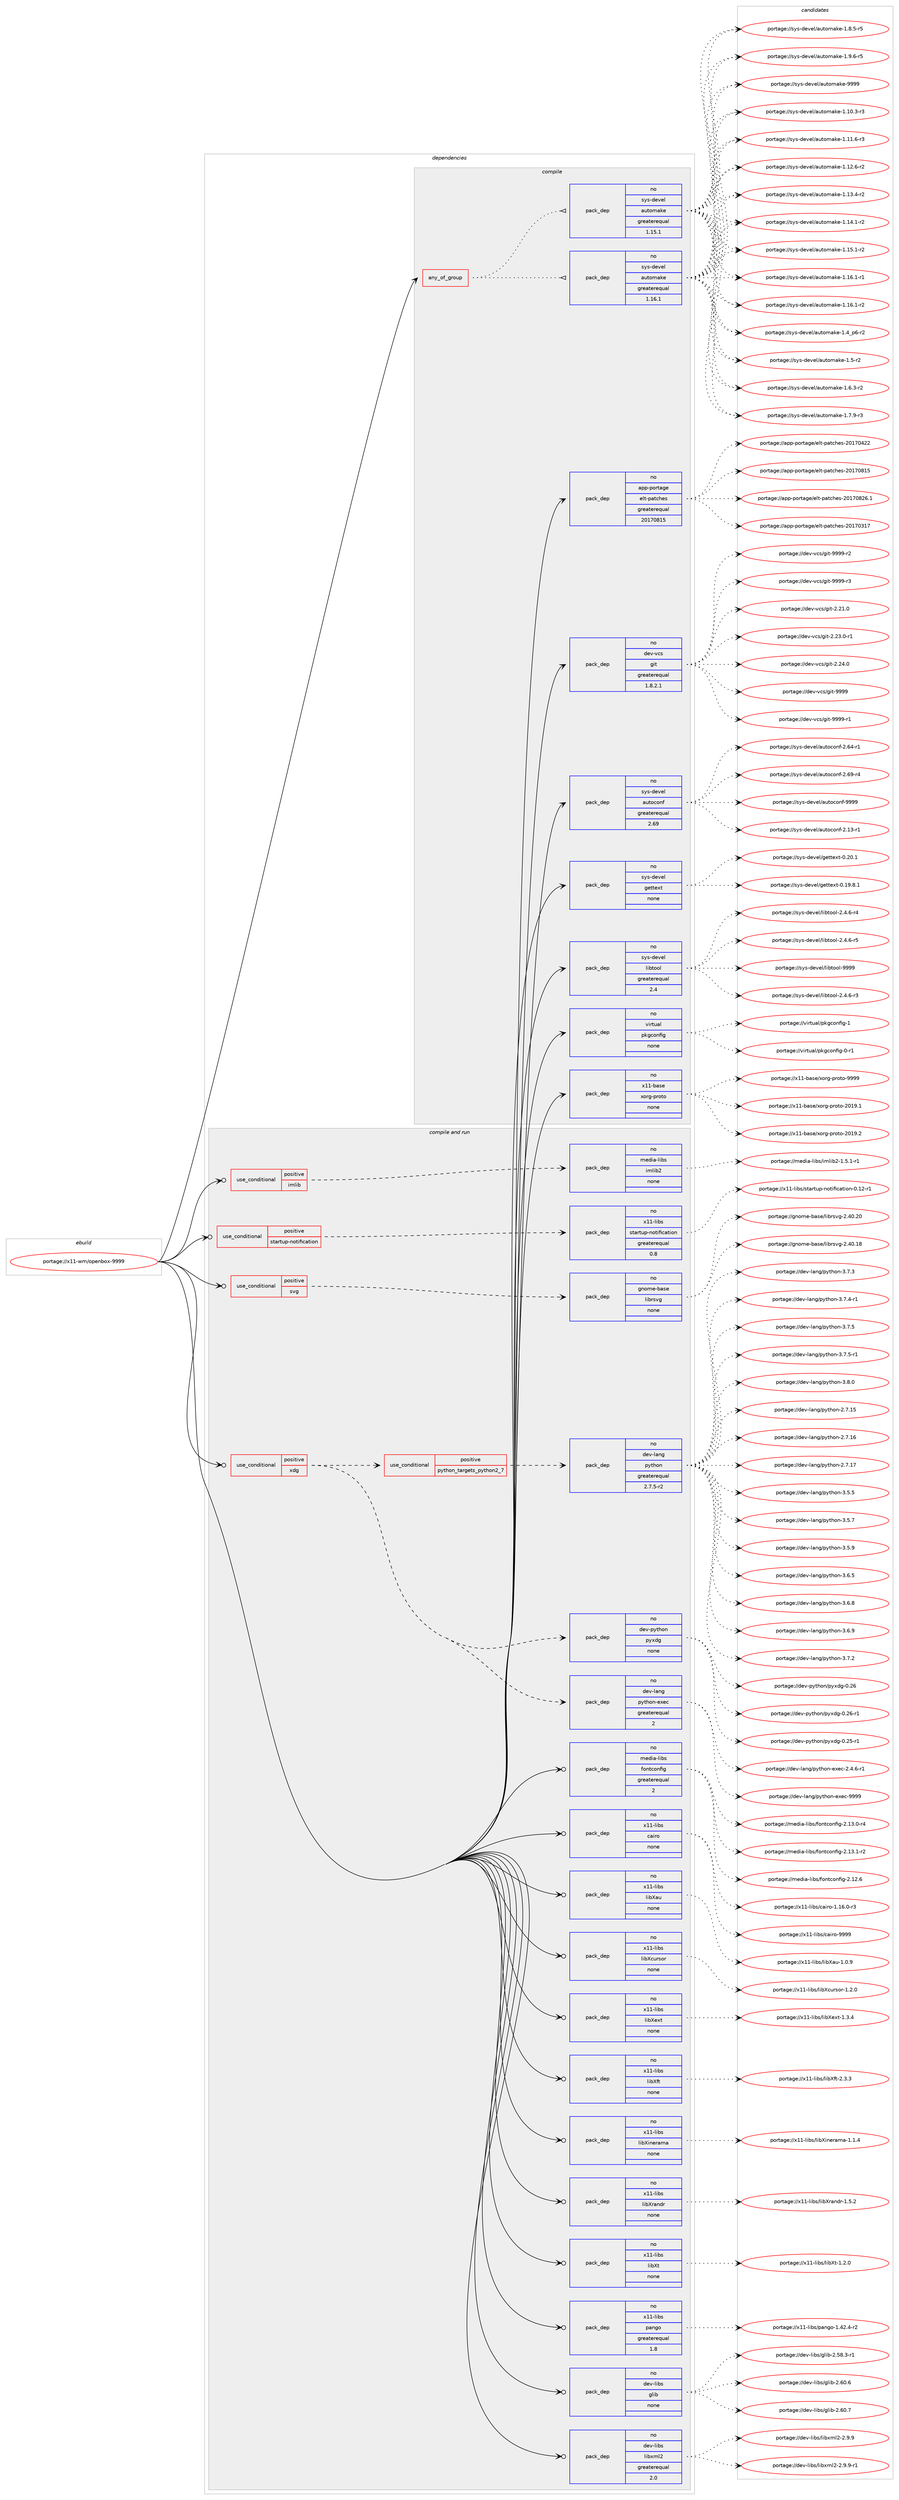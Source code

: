 digraph prolog {

# *************
# Graph options
# *************

newrank=true;
concentrate=true;
compound=true;
graph [rankdir=LR,fontname=Helvetica,fontsize=10,ranksep=1.5];#, ranksep=2.5, nodesep=0.2];
edge  [arrowhead=vee];
node  [fontname=Helvetica,fontsize=10];

# **********
# The ebuild
# **********

subgraph cluster_leftcol {
color=gray;
rank=same;
label=<<i>ebuild</i>>;
id [label="portage://x11-wm/openbox-9999", color=red, width=4, href="../x11-wm/openbox-9999.svg"];
}

# ****************
# The dependencies
# ****************

subgraph cluster_midcol {
color=gray;
label=<<i>dependencies</i>>;
subgraph cluster_compile {
fillcolor="#eeeeee";
style=filled;
label=<<i>compile</i>>;
subgraph any8053 {
dependency460485 [label=<<TABLE BORDER="0" CELLBORDER="1" CELLSPACING="0" CELLPADDING="4"><TR><TD CELLPADDING="10">any_of_group</TD></TR></TABLE>>, shape=none, color=red];subgraph pack342825 {
dependency460486 [label=<<TABLE BORDER="0" CELLBORDER="1" CELLSPACING="0" CELLPADDING="4" WIDTH="220"><TR><TD ROWSPAN="6" CELLPADDING="30">pack_dep</TD></TR><TR><TD WIDTH="110">no</TD></TR><TR><TD>sys-devel</TD></TR><TR><TD>automake</TD></TR><TR><TD>greaterequal</TD></TR><TR><TD>1.16.1</TD></TR></TABLE>>, shape=none, color=blue];
}
dependency460485:e -> dependency460486:w [weight=20,style="dotted",arrowhead="oinv"];
subgraph pack342826 {
dependency460487 [label=<<TABLE BORDER="0" CELLBORDER="1" CELLSPACING="0" CELLPADDING="4" WIDTH="220"><TR><TD ROWSPAN="6" CELLPADDING="30">pack_dep</TD></TR><TR><TD WIDTH="110">no</TD></TR><TR><TD>sys-devel</TD></TR><TR><TD>automake</TD></TR><TR><TD>greaterequal</TD></TR><TR><TD>1.15.1</TD></TR></TABLE>>, shape=none, color=blue];
}
dependency460485:e -> dependency460487:w [weight=20,style="dotted",arrowhead="oinv"];
}
id:e -> dependency460485:w [weight=20,style="solid",arrowhead="vee"];
subgraph pack342827 {
dependency460488 [label=<<TABLE BORDER="0" CELLBORDER="1" CELLSPACING="0" CELLPADDING="4" WIDTH="220"><TR><TD ROWSPAN="6" CELLPADDING="30">pack_dep</TD></TR><TR><TD WIDTH="110">no</TD></TR><TR><TD>app-portage</TD></TR><TR><TD>elt-patches</TD></TR><TR><TD>greaterequal</TD></TR><TR><TD>20170815</TD></TR></TABLE>>, shape=none, color=blue];
}
id:e -> dependency460488:w [weight=20,style="solid",arrowhead="vee"];
subgraph pack342828 {
dependency460489 [label=<<TABLE BORDER="0" CELLBORDER="1" CELLSPACING="0" CELLPADDING="4" WIDTH="220"><TR><TD ROWSPAN="6" CELLPADDING="30">pack_dep</TD></TR><TR><TD WIDTH="110">no</TD></TR><TR><TD>dev-vcs</TD></TR><TR><TD>git</TD></TR><TR><TD>greaterequal</TD></TR><TR><TD>1.8.2.1</TD></TR></TABLE>>, shape=none, color=blue];
}
id:e -> dependency460489:w [weight=20,style="solid",arrowhead="vee"];
subgraph pack342829 {
dependency460490 [label=<<TABLE BORDER="0" CELLBORDER="1" CELLSPACING="0" CELLPADDING="4" WIDTH="220"><TR><TD ROWSPAN="6" CELLPADDING="30">pack_dep</TD></TR><TR><TD WIDTH="110">no</TD></TR><TR><TD>sys-devel</TD></TR><TR><TD>autoconf</TD></TR><TR><TD>greaterequal</TD></TR><TR><TD>2.69</TD></TR></TABLE>>, shape=none, color=blue];
}
id:e -> dependency460490:w [weight=20,style="solid",arrowhead="vee"];
subgraph pack342830 {
dependency460491 [label=<<TABLE BORDER="0" CELLBORDER="1" CELLSPACING="0" CELLPADDING="4" WIDTH="220"><TR><TD ROWSPAN="6" CELLPADDING="30">pack_dep</TD></TR><TR><TD WIDTH="110">no</TD></TR><TR><TD>sys-devel</TD></TR><TR><TD>gettext</TD></TR><TR><TD>none</TD></TR><TR><TD></TD></TR></TABLE>>, shape=none, color=blue];
}
id:e -> dependency460491:w [weight=20,style="solid",arrowhead="vee"];
subgraph pack342831 {
dependency460492 [label=<<TABLE BORDER="0" CELLBORDER="1" CELLSPACING="0" CELLPADDING="4" WIDTH="220"><TR><TD ROWSPAN="6" CELLPADDING="30">pack_dep</TD></TR><TR><TD WIDTH="110">no</TD></TR><TR><TD>sys-devel</TD></TR><TR><TD>libtool</TD></TR><TR><TD>greaterequal</TD></TR><TR><TD>2.4</TD></TR></TABLE>>, shape=none, color=blue];
}
id:e -> dependency460492:w [weight=20,style="solid",arrowhead="vee"];
subgraph pack342832 {
dependency460493 [label=<<TABLE BORDER="0" CELLBORDER="1" CELLSPACING="0" CELLPADDING="4" WIDTH="220"><TR><TD ROWSPAN="6" CELLPADDING="30">pack_dep</TD></TR><TR><TD WIDTH="110">no</TD></TR><TR><TD>virtual</TD></TR><TR><TD>pkgconfig</TD></TR><TR><TD>none</TD></TR><TR><TD></TD></TR></TABLE>>, shape=none, color=blue];
}
id:e -> dependency460493:w [weight=20,style="solid",arrowhead="vee"];
subgraph pack342833 {
dependency460494 [label=<<TABLE BORDER="0" CELLBORDER="1" CELLSPACING="0" CELLPADDING="4" WIDTH="220"><TR><TD ROWSPAN="6" CELLPADDING="30">pack_dep</TD></TR><TR><TD WIDTH="110">no</TD></TR><TR><TD>x11-base</TD></TR><TR><TD>xorg-proto</TD></TR><TR><TD>none</TD></TR><TR><TD></TD></TR></TABLE>>, shape=none, color=blue];
}
id:e -> dependency460494:w [weight=20,style="solid",arrowhead="vee"];
}
subgraph cluster_compileandrun {
fillcolor="#eeeeee";
style=filled;
label=<<i>compile and run</i>>;
subgraph cond109311 {
dependency460495 [label=<<TABLE BORDER="0" CELLBORDER="1" CELLSPACING="0" CELLPADDING="4"><TR><TD ROWSPAN="3" CELLPADDING="10">use_conditional</TD></TR><TR><TD>positive</TD></TR><TR><TD>imlib</TD></TR></TABLE>>, shape=none, color=red];
subgraph pack342834 {
dependency460496 [label=<<TABLE BORDER="0" CELLBORDER="1" CELLSPACING="0" CELLPADDING="4" WIDTH="220"><TR><TD ROWSPAN="6" CELLPADDING="30">pack_dep</TD></TR><TR><TD WIDTH="110">no</TD></TR><TR><TD>media-libs</TD></TR><TR><TD>imlib2</TD></TR><TR><TD>none</TD></TR><TR><TD></TD></TR></TABLE>>, shape=none, color=blue];
}
dependency460495:e -> dependency460496:w [weight=20,style="dashed",arrowhead="vee"];
}
id:e -> dependency460495:w [weight=20,style="solid",arrowhead="odotvee"];
subgraph cond109312 {
dependency460497 [label=<<TABLE BORDER="0" CELLBORDER="1" CELLSPACING="0" CELLPADDING="4"><TR><TD ROWSPAN="3" CELLPADDING="10">use_conditional</TD></TR><TR><TD>positive</TD></TR><TR><TD>startup-notification</TD></TR></TABLE>>, shape=none, color=red];
subgraph pack342835 {
dependency460498 [label=<<TABLE BORDER="0" CELLBORDER="1" CELLSPACING="0" CELLPADDING="4" WIDTH="220"><TR><TD ROWSPAN="6" CELLPADDING="30">pack_dep</TD></TR><TR><TD WIDTH="110">no</TD></TR><TR><TD>x11-libs</TD></TR><TR><TD>startup-notification</TD></TR><TR><TD>greaterequal</TD></TR><TR><TD>0.8</TD></TR></TABLE>>, shape=none, color=blue];
}
dependency460497:e -> dependency460498:w [weight=20,style="dashed",arrowhead="vee"];
}
id:e -> dependency460497:w [weight=20,style="solid",arrowhead="odotvee"];
subgraph cond109313 {
dependency460499 [label=<<TABLE BORDER="0" CELLBORDER="1" CELLSPACING="0" CELLPADDING="4"><TR><TD ROWSPAN="3" CELLPADDING="10">use_conditional</TD></TR><TR><TD>positive</TD></TR><TR><TD>svg</TD></TR></TABLE>>, shape=none, color=red];
subgraph pack342836 {
dependency460500 [label=<<TABLE BORDER="0" CELLBORDER="1" CELLSPACING="0" CELLPADDING="4" WIDTH="220"><TR><TD ROWSPAN="6" CELLPADDING="30">pack_dep</TD></TR><TR><TD WIDTH="110">no</TD></TR><TR><TD>gnome-base</TD></TR><TR><TD>librsvg</TD></TR><TR><TD>none</TD></TR><TR><TD></TD></TR></TABLE>>, shape=none, color=blue];
}
dependency460499:e -> dependency460500:w [weight=20,style="dashed",arrowhead="vee"];
}
id:e -> dependency460499:w [weight=20,style="solid",arrowhead="odotvee"];
subgraph cond109314 {
dependency460501 [label=<<TABLE BORDER="0" CELLBORDER="1" CELLSPACING="0" CELLPADDING="4"><TR><TD ROWSPAN="3" CELLPADDING="10">use_conditional</TD></TR><TR><TD>positive</TD></TR><TR><TD>xdg</TD></TR></TABLE>>, shape=none, color=red];
subgraph cond109315 {
dependency460502 [label=<<TABLE BORDER="0" CELLBORDER="1" CELLSPACING="0" CELLPADDING="4"><TR><TD ROWSPAN="3" CELLPADDING="10">use_conditional</TD></TR><TR><TD>positive</TD></TR><TR><TD>python_targets_python2_7</TD></TR></TABLE>>, shape=none, color=red];
subgraph pack342837 {
dependency460503 [label=<<TABLE BORDER="0" CELLBORDER="1" CELLSPACING="0" CELLPADDING="4" WIDTH="220"><TR><TD ROWSPAN="6" CELLPADDING="30">pack_dep</TD></TR><TR><TD WIDTH="110">no</TD></TR><TR><TD>dev-lang</TD></TR><TR><TD>python</TD></TR><TR><TD>greaterequal</TD></TR><TR><TD>2.7.5-r2</TD></TR></TABLE>>, shape=none, color=blue];
}
dependency460502:e -> dependency460503:w [weight=20,style="dashed",arrowhead="vee"];
}
dependency460501:e -> dependency460502:w [weight=20,style="dashed",arrowhead="vee"];
subgraph pack342838 {
dependency460504 [label=<<TABLE BORDER="0" CELLBORDER="1" CELLSPACING="0" CELLPADDING="4" WIDTH="220"><TR><TD ROWSPAN="6" CELLPADDING="30">pack_dep</TD></TR><TR><TD WIDTH="110">no</TD></TR><TR><TD>dev-lang</TD></TR><TR><TD>python-exec</TD></TR><TR><TD>greaterequal</TD></TR><TR><TD>2</TD></TR></TABLE>>, shape=none, color=blue];
}
dependency460501:e -> dependency460504:w [weight=20,style="dashed",arrowhead="vee"];
subgraph pack342839 {
dependency460505 [label=<<TABLE BORDER="0" CELLBORDER="1" CELLSPACING="0" CELLPADDING="4" WIDTH="220"><TR><TD ROWSPAN="6" CELLPADDING="30">pack_dep</TD></TR><TR><TD WIDTH="110">no</TD></TR><TR><TD>dev-python</TD></TR><TR><TD>pyxdg</TD></TR><TR><TD>none</TD></TR><TR><TD></TD></TR></TABLE>>, shape=none, color=blue];
}
dependency460501:e -> dependency460505:w [weight=20,style="dashed",arrowhead="vee"];
}
id:e -> dependency460501:w [weight=20,style="solid",arrowhead="odotvee"];
subgraph pack342840 {
dependency460506 [label=<<TABLE BORDER="0" CELLBORDER="1" CELLSPACING="0" CELLPADDING="4" WIDTH="220"><TR><TD ROWSPAN="6" CELLPADDING="30">pack_dep</TD></TR><TR><TD WIDTH="110">no</TD></TR><TR><TD>dev-libs</TD></TR><TR><TD>glib</TD></TR><TR><TD>none</TD></TR><TR><TD></TD></TR></TABLE>>, shape=none, color=blue];
}
id:e -> dependency460506:w [weight=20,style="solid",arrowhead="odotvee"];
subgraph pack342841 {
dependency460507 [label=<<TABLE BORDER="0" CELLBORDER="1" CELLSPACING="0" CELLPADDING="4" WIDTH="220"><TR><TD ROWSPAN="6" CELLPADDING="30">pack_dep</TD></TR><TR><TD WIDTH="110">no</TD></TR><TR><TD>dev-libs</TD></TR><TR><TD>libxml2</TD></TR><TR><TD>greaterequal</TD></TR><TR><TD>2.0</TD></TR></TABLE>>, shape=none, color=blue];
}
id:e -> dependency460507:w [weight=20,style="solid",arrowhead="odotvee"];
subgraph pack342842 {
dependency460508 [label=<<TABLE BORDER="0" CELLBORDER="1" CELLSPACING="0" CELLPADDING="4" WIDTH="220"><TR><TD ROWSPAN="6" CELLPADDING="30">pack_dep</TD></TR><TR><TD WIDTH="110">no</TD></TR><TR><TD>media-libs</TD></TR><TR><TD>fontconfig</TD></TR><TR><TD>greaterequal</TD></TR><TR><TD>2</TD></TR></TABLE>>, shape=none, color=blue];
}
id:e -> dependency460508:w [weight=20,style="solid",arrowhead="odotvee"];
subgraph pack342843 {
dependency460509 [label=<<TABLE BORDER="0" CELLBORDER="1" CELLSPACING="0" CELLPADDING="4" WIDTH="220"><TR><TD ROWSPAN="6" CELLPADDING="30">pack_dep</TD></TR><TR><TD WIDTH="110">no</TD></TR><TR><TD>x11-libs</TD></TR><TR><TD>cairo</TD></TR><TR><TD>none</TD></TR><TR><TD></TD></TR></TABLE>>, shape=none, color=blue];
}
id:e -> dependency460509:w [weight=20,style="solid",arrowhead="odotvee"];
subgraph pack342844 {
dependency460510 [label=<<TABLE BORDER="0" CELLBORDER="1" CELLSPACING="0" CELLPADDING="4" WIDTH="220"><TR><TD ROWSPAN="6" CELLPADDING="30">pack_dep</TD></TR><TR><TD WIDTH="110">no</TD></TR><TR><TD>x11-libs</TD></TR><TR><TD>libXau</TD></TR><TR><TD>none</TD></TR><TR><TD></TD></TR></TABLE>>, shape=none, color=blue];
}
id:e -> dependency460510:w [weight=20,style="solid",arrowhead="odotvee"];
subgraph pack342845 {
dependency460511 [label=<<TABLE BORDER="0" CELLBORDER="1" CELLSPACING="0" CELLPADDING="4" WIDTH="220"><TR><TD ROWSPAN="6" CELLPADDING="30">pack_dep</TD></TR><TR><TD WIDTH="110">no</TD></TR><TR><TD>x11-libs</TD></TR><TR><TD>libXcursor</TD></TR><TR><TD>none</TD></TR><TR><TD></TD></TR></TABLE>>, shape=none, color=blue];
}
id:e -> dependency460511:w [weight=20,style="solid",arrowhead="odotvee"];
subgraph pack342846 {
dependency460512 [label=<<TABLE BORDER="0" CELLBORDER="1" CELLSPACING="0" CELLPADDING="4" WIDTH="220"><TR><TD ROWSPAN="6" CELLPADDING="30">pack_dep</TD></TR><TR><TD WIDTH="110">no</TD></TR><TR><TD>x11-libs</TD></TR><TR><TD>libXext</TD></TR><TR><TD>none</TD></TR><TR><TD></TD></TR></TABLE>>, shape=none, color=blue];
}
id:e -> dependency460512:w [weight=20,style="solid",arrowhead="odotvee"];
subgraph pack342847 {
dependency460513 [label=<<TABLE BORDER="0" CELLBORDER="1" CELLSPACING="0" CELLPADDING="4" WIDTH="220"><TR><TD ROWSPAN="6" CELLPADDING="30">pack_dep</TD></TR><TR><TD WIDTH="110">no</TD></TR><TR><TD>x11-libs</TD></TR><TR><TD>libXft</TD></TR><TR><TD>none</TD></TR><TR><TD></TD></TR></TABLE>>, shape=none, color=blue];
}
id:e -> dependency460513:w [weight=20,style="solid",arrowhead="odotvee"];
subgraph pack342848 {
dependency460514 [label=<<TABLE BORDER="0" CELLBORDER="1" CELLSPACING="0" CELLPADDING="4" WIDTH="220"><TR><TD ROWSPAN="6" CELLPADDING="30">pack_dep</TD></TR><TR><TD WIDTH="110">no</TD></TR><TR><TD>x11-libs</TD></TR><TR><TD>libXinerama</TD></TR><TR><TD>none</TD></TR><TR><TD></TD></TR></TABLE>>, shape=none, color=blue];
}
id:e -> dependency460514:w [weight=20,style="solid",arrowhead="odotvee"];
subgraph pack342849 {
dependency460515 [label=<<TABLE BORDER="0" CELLBORDER="1" CELLSPACING="0" CELLPADDING="4" WIDTH="220"><TR><TD ROWSPAN="6" CELLPADDING="30">pack_dep</TD></TR><TR><TD WIDTH="110">no</TD></TR><TR><TD>x11-libs</TD></TR><TR><TD>libXrandr</TD></TR><TR><TD>none</TD></TR><TR><TD></TD></TR></TABLE>>, shape=none, color=blue];
}
id:e -> dependency460515:w [weight=20,style="solid",arrowhead="odotvee"];
subgraph pack342850 {
dependency460516 [label=<<TABLE BORDER="0" CELLBORDER="1" CELLSPACING="0" CELLPADDING="4" WIDTH="220"><TR><TD ROWSPAN="6" CELLPADDING="30">pack_dep</TD></TR><TR><TD WIDTH="110">no</TD></TR><TR><TD>x11-libs</TD></TR><TR><TD>libXt</TD></TR><TR><TD>none</TD></TR><TR><TD></TD></TR></TABLE>>, shape=none, color=blue];
}
id:e -> dependency460516:w [weight=20,style="solid",arrowhead="odotvee"];
subgraph pack342851 {
dependency460517 [label=<<TABLE BORDER="0" CELLBORDER="1" CELLSPACING="0" CELLPADDING="4" WIDTH="220"><TR><TD ROWSPAN="6" CELLPADDING="30">pack_dep</TD></TR><TR><TD WIDTH="110">no</TD></TR><TR><TD>x11-libs</TD></TR><TR><TD>pango</TD></TR><TR><TD>greaterequal</TD></TR><TR><TD>1.8</TD></TR></TABLE>>, shape=none, color=blue];
}
id:e -> dependency460517:w [weight=20,style="solid",arrowhead="odotvee"];
}
subgraph cluster_run {
fillcolor="#eeeeee";
style=filled;
label=<<i>run</i>>;
}
}

# **************
# The candidates
# **************

subgraph cluster_choices {
rank=same;
color=gray;
label=<<i>candidates</i>>;

subgraph choice342825 {
color=black;
nodesep=1;
choiceportage11512111545100101118101108479711711611110997107101454946494846514511451 [label="portage://sys-devel/automake-1.10.3-r3", color=red, width=4,href="../sys-devel/automake-1.10.3-r3.svg"];
choiceportage11512111545100101118101108479711711611110997107101454946494946544511451 [label="portage://sys-devel/automake-1.11.6-r3", color=red, width=4,href="../sys-devel/automake-1.11.6-r3.svg"];
choiceportage11512111545100101118101108479711711611110997107101454946495046544511450 [label="portage://sys-devel/automake-1.12.6-r2", color=red, width=4,href="../sys-devel/automake-1.12.6-r2.svg"];
choiceportage11512111545100101118101108479711711611110997107101454946495146524511450 [label="portage://sys-devel/automake-1.13.4-r2", color=red, width=4,href="../sys-devel/automake-1.13.4-r2.svg"];
choiceportage11512111545100101118101108479711711611110997107101454946495246494511450 [label="portage://sys-devel/automake-1.14.1-r2", color=red, width=4,href="../sys-devel/automake-1.14.1-r2.svg"];
choiceportage11512111545100101118101108479711711611110997107101454946495346494511450 [label="portage://sys-devel/automake-1.15.1-r2", color=red, width=4,href="../sys-devel/automake-1.15.1-r2.svg"];
choiceportage11512111545100101118101108479711711611110997107101454946495446494511449 [label="portage://sys-devel/automake-1.16.1-r1", color=red, width=4,href="../sys-devel/automake-1.16.1-r1.svg"];
choiceportage11512111545100101118101108479711711611110997107101454946495446494511450 [label="portage://sys-devel/automake-1.16.1-r2", color=red, width=4,href="../sys-devel/automake-1.16.1-r2.svg"];
choiceportage115121115451001011181011084797117116111109971071014549465295112544511450 [label="portage://sys-devel/automake-1.4_p6-r2", color=red, width=4,href="../sys-devel/automake-1.4_p6-r2.svg"];
choiceportage11512111545100101118101108479711711611110997107101454946534511450 [label="portage://sys-devel/automake-1.5-r2", color=red, width=4,href="../sys-devel/automake-1.5-r2.svg"];
choiceportage115121115451001011181011084797117116111109971071014549465446514511450 [label="portage://sys-devel/automake-1.6.3-r2", color=red, width=4,href="../sys-devel/automake-1.6.3-r2.svg"];
choiceportage115121115451001011181011084797117116111109971071014549465546574511451 [label="portage://sys-devel/automake-1.7.9-r3", color=red, width=4,href="../sys-devel/automake-1.7.9-r3.svg"];
choiceportage115121115451001011181011084797117116111109971071014549465646534511453 [label="portage://sys-devel/automake-1.8.5-r5", color=red, width=4,href="../sys-devel/automake-1.8.5-r5.svg"];
choiceportage115121115451001011181011084797117116111109971071014549465746544511453 [label="portage://sys-devel/automake-1.9.6-r5", color=red, width=4,href="../sys-devel/automake-1.9.6-r5.svg"];
choiceportage115121115451001011181011084797117116111109971071014557575757 [label="portage://sys-devel/automake-9999", color=red, width=4,href="../sys-devel/automake-9999.svg"];
dependency460486:e -> choiceportage11512111545100101118101108479711711611110997107101454946494846514511451:w [style=dotted,weight="100"];
dependency460486:e -> choiceportage11512111545100101118101108479711711611110997107101454946494946544511451:w [style=dotted,weight="100"];
dependency460486:e -> choiceportage11512111545100101118101108479711711611110997107101454946495046544511450:w [style=dotted,weight="100"];
dependency460486:e -> choiceportage11512111545100101118101108479711711611110997107101454946495146524511450:w [style=dotted,weight="100"];
dependency460486:e -> choiceportage11512111545100101118101108479711711611110997107101454946495246494511450:w [style=dotted,weight="100"];
dependency460486:e -> choiceportage11512111545100101118101108479711711611110997107101454946495346494511450:w [style=dotted,weight="100"];
dependency460486:e -> choiceportage11512111545100101118101108479711711611110997107101454946495446494511449:w [style=dotted,weight="100"];
dependency460486:e -> choiceportage11512111545100101118101108479711711611110997107101454946495446494511450:w [style=dotted,weight="100"];
dependency460486:e -> choiceportage115121115451001011181011084797117116111109971071014549465295112544511450:w [style=dotted,weight="100"];
dependency460486:e -> choiceportage11512111545100101118101108479711711611110997107101454946534511450:w [style=dotted,weight="100"];
dependency460486:e -> choiceportage115121115451001011181011084797117116111109971071014549465446514511450:w [style=dotted,weight="100"];
dependency460486:e -> choiceportage115121115451001011181011084797117116111109971071014549465546574511451:w [style=dotted,weight="100"];
dependency460486:e -> choiceportage115121115451001011181011084797117116111109971071014549465646534511453:w [style=dotted,weight="100"];
dependency460486:e -> choiceportage115121115451001011181011084797117116111109971071014549465746544511453:w [style=dotted,weight="100"];
dependency460486:e -> choiceportage115121115451001011181011084797117116111109971071014557575757:w [style=dotted,weight="100"];
}
subgraph choice342826 {
color=black;
nodesep=1;
choiceportage11512111545100101118101108479711711611110997107101454946494846514511451 [label="portage://sys-devel/automake-1.10.3-r3", color=red, width=4,href="../sys-devel/automake-1.10.3-r3.svg"];
choiceportage11512111545100101118101108479711711611110997107101454946494946544511451 [label="portage://sys-devel/automake-1.11.6-r3", color=red, width=4,href="../sys-devel/automake-1.11.6-r3.svg"];
choiceportage11512111545100101118101108479711711611110997107101454946495046544511450 [label="portage://sys-devel/automake-1.12.6-r2", color=red, width=4,href="../sys-devel/automake-1.12.6-r2.svg"];
choiceportage11512111545100101118101108479711711611110997107101454946495146524511450 [label="portage://sys-devel/automake-1.13.4-r2", color=red, width=4,href="../sys-devel/automake-1.13.4-r2.svg"];
choiceportage11512111545100101118101108479711711611110997107101454946495246494511450 [label="portage://sys-devel/automake-1.14.1-r2", color=red, width=4,href="../sys-devel/automake-1.14.1-r2.svg"];
choiceportage11512111545100101118101108479711711611110997107101454946495346494511450 [label="portage://sys-devel/automake-1.15.1-r2", color=red, width=4,href="../sys-devel/automake-1.15.1-r2.svg"];
choiceportage11512111545100101118101108479711711611110997107101454946495446494511449 [label="portage://sys-devel/automake-1.16.1-r1", color=red, width=4,href="../sys-devel/automake-1.16.1-r1.svg"];
choiceportage11512111545100101118101108479711711611110997107101454946495446494511450 [label="portage://sys-devel/automake-1.16.1-r2", color=red, width=4,href="../sys-devel/automake-1.16.1-r2.svg"];
choiceportage115121115451001011181011084797117116111109971071014549465295112544511450 [label="portage://sys-devel/automake-1.4_p6-r2", color=red, width=4,href="../sys-devel/automake-1.4_p6-r2.svg"];
choiceportage11512111545100101118101108479711711611110997107101454946534511450 [label="portage://sys-devel/automake-1.5-r2", color=red, width=4,href="../sys-devel/automake-1.5-r2.svg"];
choiceportage115121115451001011181011084797117116111109971071014549465446514511450 [label="portage://sys-devel/automake-1.6.3-r2", color=red, width=4,href="../sys-devel/automake-1.6.3-r2.svg"];
choiceportage115121115451001011181011084797117116111109971071014549465546574511451 [label="portage://sys-devel/automake-1.7.9-r3", color=red, width=4,href="../sys-devel/automake-1.7.9-r3.svg"];
choiceportage115121115451001011181011084797117116111109971071014549465646534511453 [label="portage://sys-devel/automake-1.8.5-r5", color=red, width=4,href="../sys-devel/automake-1.8.5-r5.svg"];
choiceportage115121115451001011181011084797117116111109971071014549465746544511453 [label="portage://sys-devel/automake-1.9.6-r5", color=red, width=4,href="../sys-devel/automake-1.9.6-r5.svg"];
choiceportage115121115451001011181011084797117116111109971071014557575757 [label="portage://sys-devel/automake-9999", color=red, width=4,href="../sys-devel/automake-9999.svg"];
dependency460487:e -> choiceportage11512111545100101118101108479711711611110997107101454946494846514511451:w [style=dotted,weight="100"];
dependency460487:e -> choiceportage11512111545100101118101108479711711611110997107101454946494946544511451:w [style=dotted,weight="100"];
dependency460487:e -> choiceportage11512111545100101118101108479711711611110997107101454946495046544511450:w [style=dotted,weight="100"];
dependency460487:e -> choiceportage11512111545100101118101108479711711611110997107101454946495146524511450:w [style=dotted,weight="100"];
dependency460487:e -> choiceportage11512111545100101118101108479711711611110997107101454946495246494511450:w [style=dotted,weight="100"];
dependency460487:e -> choiceportage11512111545100101118101108479711711611110997107101454946495346494511450:w [style=dotted,weight="100"];
dependency460487:e -> choiceportage11512111545100101118101108479711711611110997107101454946495446494511449:w [style=dotted,weight="100"];
dependency460487:e -> choiceportage11512111545100101118101108479711711611110997107101454946495446494511450:w [style=dotted,weight="100"];
dependency460487:e -> choiceportage115121115451001011181011084797117116111109971071014549465295112544511450:w [style=dotted,weight="100"];
dependency460487:e -> choiceportage11512111545100101118101108479711711611110997107101454946534511450:w [style=dotted,weight="100"];
dependency460487:e -> choiceportage115121115451001011181011084797117116111109971071014549465446514511450:w [style=dotted,weight="100"];
dependency460487:e -> choiceportage115121115451001011181011084797117116111109971071014549465546574511451:w [style=dotted,weight="100"];
dependency460487:e -> choiceportage115121115451001011181011084797117116111109971071014549465646534511453:w [style=dotted,weight="100"];
dependency460487:e -> choiceportage115121115451001011181011084797117116111109971071014549465746544511453:w [style=dotted,weight="100"];
dependency460487:e -> choiceportage115121115451001011181011084797117116111109971071014557575757:w [style=dotted,weight="100"];
}
subgraph choice342827 {
color=black;
nodesep=1;
choiceportage97112112451121111141169710310147101108116451129711699104101115455048495548514955 [label="portage://app-portage/elt-patches-20170317", color=red, width=4,href="../app-portage/elt-patches-20170317.svg"];
choiceportage97112112451121111141169710310147101108116451129711699104101115455048495548525050 [label="portage://app-portage/elt-patches-20170422", color=red, width=4,href="../app-portage/elt-patches-20170422.svg"];
choiceportage97112112451121111141169710310147101108116451129711699104101115455048495548564953 [label="portage://app-portage/elt-patches-20170815", color=red, width=4,href="../app-portage/elt-patches-20170815.svg"];
choiceportage971121124511211111411697103101471011081164511297116991041011154550484955485650544649 [label="portage://app-portage/elt-patches-20170826.1", color=red, width=4,href="../app-portage/elt-patches-20170826.1.svg"];
dependency460488:e -> choiceportage97112112451121111141169710310147101108116451129711699104101115455048495548514955:w [style=dotted,weight="100"];
dependency460488:e -> choiceportage97112112451121111141169710310147101108116451129711699104101115455048495548525050:w [style=dotted,weight="100"];
dependency460488:e -> choiceportage97112112451121111141169710310147101108116451129711699104101115455048495548564953:w [style=dotted,weight="100"];
dependency460488:e -> choiceportage971121124511211111411697103101471011081164511297116991041011154550484955485650544649:w [style=dotted,weight="100"];
}
subgraph choice342828 {
color=black;
nodesep=1;
choiceportage10010111845118991154710310511645504650494648 [label="portage://dev-vcs/git-2.21.0", color=red, width=4,href="../dev-vcs/git-2.21.0.svg"];
choiceportage100101118451189911547103105116455046505146484511449 [label="portage://dev-vcs/git-2.23.0-r1", color=red, width=4,href="../dev-vcs/git-2.23.0-r1.svg"];
choiceportage10010111845118991154710310511645504650524648 [label="portage://dev-vcs/git-2.24.0", color=red, width=4,href="../dev-vcs/git-2.24.0.svg"];
choiceportage1001011184511899115471031051164557575757 [label="portage://dev-vcs/git-9999", color=red, width=4,href="../dev-vcs/git-9999.svg"];
choiceportage10010111845118991154710310511645575757574511449 [label="portage://dev-vcs/git-9999-r1", color=red, width=4,href="../dev-vcs/git-9999-r1.svg"];
choiceportage10010111845118991154710310511645575757574511450 [label="portage://dev-vcs/git-9999-r2", color=red, width=4,href="../dev-vcs/git-9999-r2.svg"];
choiceportage10010111845118991154710310511645575757574511451 [label="portage://dev-vcs/git-9999-r3", color=red, width=4,href="../dev-vcs/git-9999-r3.svg"];
dependency460489:e -> choiceportage10010111845118991154710310511645504650494648:w [style=dotted,weight="100"];
dependency460489:e -> choiceportage100101118451189911547103105116455046505146484511449:w [style=dotted,weight="100"];
dependency460489:e -> choiceportage10010111845118991154710310511645504650524648:w [style=dotted,weight="100"];
dependency460489:e -> choiceportage1001011184511899115471031051164557575757:w [style=dotted,weight="100"];
dependency460489:e -> choiceportage10010111845118991154710310511645575757574511449:w [style=dotted,weight="100"];
dependency460489:e -> choiceportage10010111845118991154710310511645575757574511450:w [style=dotted,weight="100"];
dependency460489:e -> choiceportage10010111845118991154710310511645575757574511451:w [style=dotted,weight="100"];
}
subgraph choice342829 {
color=black;
nodesep=1;
choiceportage1151211154510010111810110847971171161119911111010245504649514511449 [label="portage://sys-devel/autoconf-2.13-r1", color=red, width=4,href="../sys-devel/autoconf-2.13-r1.svg"];
choiceportage1151211154510010111810110847971171161119911111010245504654524511449 [label="portage://sys-devel/autoconf-2.64-r1", color=red, width=4,href="../sys-devel/autoconf-2.64-r1.svg"];
choiceportage1151211154510010111810110847971171161119911111010245504654574511452 [label="portage://sys-devel/autoconf-2.69-r4", color=red, width=4,href="../sys-devel/autoconf-2.69-r4.svg"];
choiceportage115121115451001011181011084797117116111991111101024557575757 [label="portage://sys-devel/autoconf-9999", color=red, width=4,href="../sys-devel/autoconf-9999.svg"];
dependency460490:e -> choiceportage1151211154510010111810110847971171161119911111010245504649514511449:w [style=dotted,weight="100"];
dependency460490:e -> choiceportage1151211154510010111810110847971171161119911111010245504654524511449:w [style=dotted,weight="100"];
dependency460490:e -> choiceportage1151211154510010111810110847971171161119911111010245504654574511452:w [style=dotted,weight="100"];
dependency460490:e -> choiceportage115121115451001011181011084797117116111991111101024557575757:w [style=dotted,weight="100"];
}
subgraph choice342830 {
color=black;
nodesep=1;
choiceportage1151211154510010111810110847103101116116101120116454846495746564649 [label="portage://sys-devel/gettext-0.19.8.1", color=red, width=4,href="../sys-devel/gettext-0.19.8.1.svg"];
choiceportage115121115451001011181011084710310111611610112011645484650484649 [label="portage://sys-devel/gettext-0.20.1", color=red, width=4,href="../sys-devel/gettext-0.20.1.svg"];
dependency460491:e -> choiceportage1151211154510010111810110847103101116116101120116454846495746564649:w [style=dotted,weight="100"];
dependency460491:e -> choiceportage115121115451001011181011084710310111611610112011645484650484649:w [style=dotted,weight="100"];
}
subgraph choice342831 {
color=black;
nodesep=1;
choiceportage1151211154510010111810110847108105981161111111084550465246544511451 [label="portage://sys-devel/libtool-2.4.6-r3", color=red, width=4,href="../sys-devel/libtool-2.4.6-r3.svg"];
choiceportage1151211154510010111810110847108105981161111111084550465246544511452 [label="portage://sys-devel/libtool-2.4.6-r4", color=red, width=4,href="../sys-devel/libtool-2.4.6-r4.svg"];
choiceportage1151211154510010111810110847108105981161111111084550465246544511453 [label="portage://sys-devel/libtool-2.4.6-r5", color=red, width=4,href="../sys-devel/libtool-2.4.6-r5.svg"];
choiceportage1151211154510010111810110847108105981161111111084557575757 [label="portage://sys-devel/libtool-9999", color=red, width=4,href="../sys-devel/libtool-9999.svg"];
dependency460492:e -> choiceportage1151211154510010111810110847108105981161111111084550465246544511451:w [style=dotted,weight="100"];
dependency460492:e -> choiceportage1151211154510010111810110847108105981161111111084550465246544511452:w [style=dotted,weight="100"];
dependency460492:e -> choiceportage1151211154510010111810110847108105981161111111084550465246544511453:w [style=dotted,weight="100"];
dependency460492:e -> choiceportage1151211154510010111810110847108105981161111111084557575757:w [style=dotted,weight="100"];
}
subgraph choice342832 {
color=black;
nodesep=1;
choiceportage11810511411611797108471121071039911111010210510345484511449 [label="portage://virtual/pkgconfig-0-r1", color=red, width=4,href="../virtual/pkgconfig-0-r1.svg"];
choiceportage1181051141161179710847112107103991111101021051034549 [label="portage://virtual/pkgconfig-1", color=red, width=4,href="../virtual/pkgconfig-1.svg"];
dependency460493:e -> choiceportage11810511411611797108471121071039911111010210510345484511449:w [style=dotted,weight="100"];
dependency460493:e -> choiceportage1181051141161179710847112107103991111101021051034549:w [style=dotted,weight="100"];
}
subgraph choice342833 {
color=black;
nodesep=1;
choiceportage1204949459897115101471201111141034511211411111611145504849574649 [label="portage://x11-base/xorg-proto-2019.1", color=red, width=4,href="../x11-base/xorg-proto-2019.1.svg"];
choiceportage1204949459897115101471201111141034511211411111611145504849574650 [label="portage://x11-base/xorg-proto-2019.2", color=red, width=4,href="../x11-base/xorg-proto-2019.2.svg"];
choiceportage120494945989711510147120111114103451121141111161114557575757 [label="portage://x11-base/xorg-proto-9999", color=red, width=4,href="../x11-base/xorg-proto-9999.svg"];
dependency460494:e -> choiceportage1204949459897115101471201111141034511211411111611145504849574649:w [style=dotted,weight="100"];
dependency460494:e -> choiceportage1204949459897115101471201111141034511211411111611145504849574650:w [style=dotted,weight="100"];
dependency460494:e -> choiceportage120494945989711510147120111114103451121141111161114557575757:w [style=dotted,weight="100"];
}
subgraph choice342834 {
color=black;
nodesep=1;
choiceportage1091011001059745108105981154710510910810598504549465346494511449 [label="portage://media-libs/imlib2-1.5.1-r1", color=red, width=4,href="../media-libs/imlib2-1.5.1-r1.svg"];
dependency460496:e -> choiceportage1091011001059745108105981154710510910810598504549465346494511449:w [style=dotted,weight="100"];
}
subgraph choice342835 {
color=black;
nodesep=1;
choiceportage12049494510810598115471151169711411611711245110111116105102105999711610511111045484649504511449 [label="portage://x11-libs/startup-notification-0.12-r1", color=red, width=4,href="../x11-libs/startup-notification-0.12-r1.svg"];
dependency460498:e -> choiceportage12049494510810598115471151169711411611711245110111116105102105999711610511111045484649504511449:w [style=dotted,weight="100"];
}
subgraph choice342836 {
color=black;
nodesep=1;
choiceportage10311011110910145989711510147108105981141151181034550465248464956 [label="portage://gnome-base/librsvg-2.40.18", color=red, width=4,href="../gnome-base/librsvg-2.40.18.svg"];
choiceportage10311011110910145989711510147108105981141151181034550465248465048 [label="portage://gnome-base/librsvg-2.40.20", color=red, width=4,href="../gnome-base/librsvg-2.40.20.svg"];
dependency460500:e -> choiceportage10311011110910145989711510147108105981141151181034550465248464956:w [style=dotted,weight="100"];
dependency460500:e -> choiceportage10311011110910145989711510147108105981141151181034550465248465048:w [style=dotted,weight="100"];
}
subgraph choice342837 {
color=black;
nodesep=1;
choiceportage10010111845108971101034711212111610411111045504655464953 [label="portage://dev-lang/python-2.7.15", color=red, width=4,href="../dev-lang/python-2.7.15.svg"];
choiceportage10010111845108971101034711212111610411111045504655464954 [label="portage://dev-lang/python-2.7.16", color=red, width=4,href="../dev-lang/python-2.7.16.svg"];
choiceportage10010111845108971101034711212111610411111045504655464955 [label="portage://dev-lang/python-2.7.17", color=red, width=4,href="../dev-lang/python-2.7.17.svg"];
choiceportage100101118451089711010347112121116104111110455146534653 [label="portage://dev-lang/python-3.5.5", color=red, width=4,href="../dev-lang/python-3.5.5.svg"];
choiceportage100101118451089711010347112121116104111110455146534655 [label="portage://dev-lang/python-3.5.7", color=red, width=4,href="../dev-lang/python-3.5.7.svg"];
choiceportage100101118451089711010347112121116104111110455146534657 [label="portage://dev-lang/python-3.5.9", color=red, width=4,href="../dev-lang/python-3.5.9.svg"];
choiceportage100101118451089711010347112121116104111110455146544653 [label="portage://dev-lang/python-3.6.5", color=red, width=4,href="../dev-lang/python-3.6.5.svg"];
choiceportage100101118451089711010347112121116104111110455146544656 [label="portage://dev-lang/python-3.6.8", color=red, width=4,href="../dev-lang/python-3.6.8.svg"];
choiceportage100101118451089711010347112121116104111110455146544657 [label="portage://dev-lang/python-3.6.9", color=red, width=4,href="../dev-lang/python-3.6.9.svg"];
choiceportage100101118451089711010347112121116104111110455146554650 [label="portage://dev-lang/python-3.7.2", color=red, width=4,href="../dev-lang/python-3.7.2.svg"];
choiceportage100101118451089711010347112121116104111110455146554651 [label="portage://dev-lang/python-3.7.3", color=red, width=4,href="../dev-lang/python-3.7.3.svg"];
choiceportage1001011184510897110103471121211161041111104551465546524511449 [label="portage://dev-lang/python-3.7.4-r1", color=red, width=4,href="../dev-lang/python-3.7.4-r1.svg"];
choiceportage100101118451089711010347112121116104111110455146554653 [label="portage://dev-lang/python-3.7.5", color=red, width=4,href="../dev-lang/python-3.7.5.svg"];
choiceportage1001011184510897110103471121211161041111104551465546534511449 [label="portage://dev-lang/python-3.7.5-r1", color=red, width=4,href="../dev-lang/python-3.7.5-r1.svg"];
choiceportage100101118451089711010347112121116104111110455146564648 [label="portage://dev-lang/python-3.8.0", color=red, width=4,href="../dev-lang/python-3.8.0.svg"];
dependency460503:e -> choiceportage10010111845108971101034711212111610411111045504655464953:w [style=dotted,weight="100"];
dependency460503:e -> choiceportage10010111845108971101034711212111610411111045504655464954:w [style=dotted,weight="100"];
dependency460503:e -> choiceportage10010111845108971101034711212111610411111045504655464955:w [style=dotted,weight="100"];
dependency460503:e -> choiceportage100101118451089711010347112121116104111110455146534653:w [style=dotted,weight="100"];
dependency460503:e -> choiceportage100101118451089711010347112121116104111110455146534655:w [style=dotted,weight="100"];
dependency460503:e -> choiceportage100101118451089711010347112121116104111110455146534657:w [style=dotted,weight="100"];
dependency460503:e -> choiceportage100101118451089711010347112121116104111110455146544653:w [style=dotted,weight="100"];
dependency460503:e -> choiceportage100101118451089711010347112121116104111110455146544656:w [style=dotted,weight="100"];
dependency460503:e -> choiceportage100101118451089711010347112121116104111110455146544657:w [style=dotted,weight="100"];
dependency460503:e -> choiceportage100101118451089711010347112121116104111110455146554650:w [style=dotted,weight="100"];
dependency460503:e -> choiceportage100101118451089711010347112121116104111110455146554651:w [style=dotted,weight="100"];
dependency460503:e -> choiceportage1001011184510897110103471121211161041111104551465546524511449:w [style=dotted,weight="100"];
dependency460503:e -> choiceportage100101118451089711010347112121116104111110455146554653:w [style=dotted,weight="100"];
dependency460503:e -> choiceportage1001011184510897110103471121211161041111104551465546534511449:w [style=dotted,weight="100"];
dependency460503:e -> choiceportage100101118451089711010347112121116104111110455146564648:w [style=dotted,weight="100"];
}
subgraph choice342838 {
color=black;
nodesep=1;
choiceportage10010111845108971101034711212111610411111045101120101994550465246544511449 [label="portage://dev-lang/python-exec-2.4.6-r1", color=red, width=4,href="../dev-lang/python-exec-2.4.6-r1.svg"];
choiceportage10010111845108971101034711212111610411111045101120101994557575757 [label="portage://dev-lang/python-exec-9999", color=red, width=4,href="../dev-lang/python-exec-9999.svg"];
dependency460504:e -> choiceportage10010111845108971101034711212111610411111045101120101994550465246544511449:w [style=dotted,weight="100"];
dependency460504:e -> choiceportage10010111845108971101034711212111610411111045101120101994557575757:w [style=dotted,weight="100"];
}
subgraph choice342839 {
color=black;
nodesep=1;
choiceportage100101118451121211161041111104711212112010010345484650534511449 [label="portage://dev-python/pyxdg-0.25-r1", color=red, width=4,href="../dev-python/pyxdg-0.25-r1.svg"];
choiceportage10010111845112121116104111110471121211201001034548465054 [label="portage://dev-python/pyxdg-0.26", color=red, width=4,href="../dev-python/pyxdg-0.26.svg"];
choiceportage100101118451121211161041111104711212112010010345484650544511449 [label="portage://dev-python/pyxdg-0.26-r1", color=red, width=4,href="../dev-python/pyxdg-0.26-r1.svg"];
dependency460505:e -> choiceportage100101118451121211161041111104711212112010010345484650534511449:w [style=dotted,weight="100"];
dependency460505:e -> choiceportage10010111845112121116104111110471121211201001034548465054:w [style=dotted,weight="100"];
dependency460505:e -> choiceportage100101118451121211161041111104711212112010010345484650544511449:w [style=dotted,weight="100"];
}
subgraph choice342840 {
color=black;
nodesep=1;
choiceportage10010111845108105981154710310810598455046535646514511449 [label="portage://dev-libs/glib-2.58.3-r1", color=red, width=4,href="../dev-libs/glib-2.58.3-r1.svg"];
choiceportage1001011184510810598115471031081059845504654484654 [label="portage://dev-libs/glib-2.60.6", color=red, width=4,href="../dev-libs/glib-2.60.6.svg"];
choiceportage1001011184510810598115471031081059845504654484655 [label="portage://dev-libs/glib-2.60.7", color=red, width=4,href="../dev-libs/glib-2.60.7.svg"];
dependency460506:e -> choiceportage10010111845108105981154710310810598455046535646514511449:w [style=dotted,weight="100"];
dependency460506:e -> choiceportage1001011184510810598115471031081059845504654484654:w [style=dotted,weight="100"];
dependency460506:e -> choiceportage1001011184510810598115471031081059845504654484655:w [style=dotted,weight="100"];
}
subgraph choice342841 {
color=black;
nodesep=1;
choiceportage1001011184510810598115471081059812010910850455046574657 [label="portage://dev-libs/libxml2-2.9.9", color=red, width=4,href="../dev-libs/libxml2-2.9.9.svg"];
choiceportage10010111845108105981154710810598120109108504550465746574511449 [label="portage://dev-libs/libxml2-2.9.9-r1", color=red, width=4,href="../dev-libs/libxml2-2.9.9-r1.svg"];
dependency460507:e -> choiceportage1001011184510810598115471081059812010910850455046574657:w [style=dotted,weight="100"];
dependency460507:e -> choiceportage10010111845108105981154710810598120109108504550465746574511449:w [style=dotted,weight="100"];
}
subgraph choice342842 {
color=black;
nodesep=1;
choiceportage109101100105974510810598115471021111101169911111010210510345504649504654 [label="portage://media-libs/fontconfig-2.12.6", color=red, width=4,href="../media-libs/fontconfig-2.12.6.svg"];
choiceportage1091011001059745108105981154710211111011699111110102105103455046495146484511452 [label="portage://media-libs/fontconfig-2.13.0-r4", color=red, width=4,href="../media-libs/fontconfig-2.13.0-r4.svg"];
choiceportage1091011001059745108105981154710211111011699111110102105103455046495146494511450 [label="portage://media-libs/fontconfig-2.13.1-r2", color=red, width=4,href="../media-libs/fontconfig-2.13.1-r2.svg"];
dependency460508:e -> choiceportage109101100105974510810598115471021111101169911111010210510345504649504654:w [style=dotted,weight="100"];
dependency460508:e -> choiceportage1091011001059745108105981154710211111011699111110102105103455046495146484511452:w [style=dotted,weight="100"];
dependency460508:e -> choiceportage1091011001059745108105981154710211111011699111110102105103455046495146494511450:w [style=dotted,weight="100"];
}
subgraph choice342843 {
color=black;
nodesep=1;
choiceportage12049494510810598115479997105114111454946495446484511451 [label="portage://x11-libs/cairo-1.16.0-r3", color=red, width=4,href="../x11-libs/cairo-1.16.0-r3.svg"];
choiceportage120494945108105981154799971051141114557575757 [label="portage://x11-libs/cairo-9999", color=red, width=4,href="../x11-libs/cairo-9999.svg"];
dependency460509:e -> choiceportage12049494510810598115479997105114111454946495446484511451:w [style=dotted,weight="100"];
dependency460509:e -> choiceportage120494945108105981154799971051141114557575757:w [style=dotted,weight="100"];
}
subgraph choice342844 {
color=black;
nodesep=1;
choiceportage1204949451081059811547108105988897117454946484657 [label="portage://x11-libs/libXau-1.0.9", color=red, width=4,href="../x11-libs/libXau-1.0.9.svg"];
dependency460510:e -> choiceportage1204949451081059811547108105988897117454946484657:w [style=dotted,weight="100"];
}
subgraph choice342845 {
color=black;
nodesep=1;
choiceportage1204949451081059811547108105988899117114115111114454946504648 [label="portage://x11-libs/libXcursor-1.2.0", color=red, width=4,href="../x11-libs/libXcursor-1.2.0.svg"];
dependency460511:e -> choiceportage1204949451081059811547108105988899117114115111114454946504648:w [style=dotted,weight="100"];
}
subgraph choice342846 {
color=black;
nodesep=1;
choiceportage12049494510810598115471081059888101120116454946514652 [label="portage://x11-libs/libXext-1.3.4", color=red, width=4,href="../x11-libs/libXext-1.3.4.svg"];
dependency460512:e -> choiceportage12049494510810598115471081059888101120116454946514652:w [style=dotted,weight="100"];
}
subgraph choice342847 {
color=black;
nodesep=1;
choiceportage12049494510810598115471081059888102116455046514651 [label="portage://x11-libs/libXft-2.3.3", color=red, width=4,href="../x11-libs/libXft-2.3.3.svg"];
dependency460513:e -> choiceportage12049494510810598115471081059888102116455046514651:w [style=dotted,weight="100"];
}
subgraph choice342848 {
color=black;
nodesep=1;
choiceportage120494945108105981154710810598881051101011149710997454946494652 [label="portage://x11-libs/libXinerama-1.1.4", color=red, width=4,href="../x11-libs/libXinerama-1.1.4.svg"];
dependency460514:e -> choiceportage120494945108105981154710810598881051101011149710997454946494652:w [style=dotted,weight="100"];
}
subgraph choice342849 {
color=black;
nodesep=1;
choiceportage1204949451081059811547108105988811497110100114454946534650 [label="portage://x11-libs/libXrandr-1.5.2", color=red, width=4,href="../x11-libs/libXrandr-1.5.2.svg"];
dependency460515:e -> choiceportage1204949451081059811547108105988811497110100114454946534650:w [style=dotted,weight="100"];
}
subgraph choice342850 {
color=black;
nodesep=1;
choiceportage12049494510810598115471081059888116454946504648 [label="portage://x11-libs/libXt-1.2.0", color=red, width=4,href="../x11-libs/libXt-1.2.0.svg"];
dependency460516:e -> choiceportage12049494510810598115471081059888116454946504648:w [style=dotted,weight="100"];
}
subgraph choice342851 {
color=black;
nodesep=1;
choiceportage120494945108105981154711297110103111454946525046524511450 [label="portage://x11-libs/pango-1.42.4-r2", color=red, width=4,href="../x11-libs/pango-1.42.4-r2.svg"];
dependency460517:e -> choiceportage120494945108105981154711297110103111454946525046524511450:w [style=dotted,weight="100"];
}
}

}
